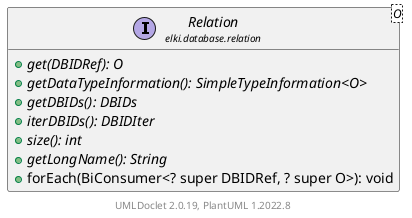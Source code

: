 @startuml
    remove .*\.(Instance|Par|Parameterizer|Factory)$
    set namespaceSeparator none
    hide empty fields
    hide empty methods

    interface "<size:14>Relation\n<size:10>elki.database.relation" as elki.database.relation.Relation<O> [[Relation.html]] {
        {abstract} +get(DBIDRef): O
        {abstract} +getDataTypeInformation(): SimpleTypeInformation<O>
        {abstract} +getDBIDs(): DBIDs
        {abstract} +iterDBIDs(): DBIDIter
        {abstract} +size(): int
        {abstract} +getLongName(): String
        +forEach(BiConsumer<? super DBIDRef, ? super O>): void
    }

    center footer UMLDoclet 2.0.19, PlantUML 1.2022.8
@enduml
